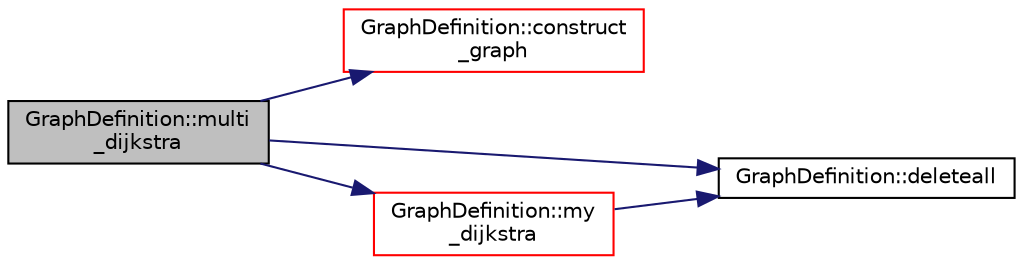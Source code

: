 digraph "GraphDefinition::multi_dijkstra"
{
  edge [fontname="Helvetica",fontsize="10",labelfontname="Helvetica",labelfontsize="10"];
  node [fontname="Helvetica",fontsize="10",shape=record];
  rankdir="LR";
  Node1 [label="GraphDefinition::multi\l_dijkstra",height=0.2,width=0.4,color="black", fillcolor="grey75", style="filled" fontcolor="black"];
  Node1 -> Node2 [color="midnightblue",fontsize="10",style="solid",fontname="Helvetica"];
  Node2 [label="GraphDefinition::construct\l_graph",height=0.2,width=0.4,color="red", fillcolor="white", style="filled",URL="$classGraphDefinition.html#a1aa3daf43141bf0ad05ed930b3442e50"];
  Node1 -> Node3 [color="midnightblue",fontsize="10",style="solid",fontname="Helvetica"];
  Node3 [label="GraphDefinition::deleteall",height=0.2,width=0.4,color="black", fillcolor="white", style="filled",URL="$classGraphDefinition.html#af4332db6712526c0107fccec9b0bfe28"];
  Node1 -> Node4 [color="midnightblue",fontsize="10",style="solid",fontname="Helvetica"];
  Node4 [label="GraphDefinition::my\l_dijkstra",height=0.2,width=0.4,color="red", fillcolor="white", style="filled",URL="$classGraphDefinition.html#add1e17a19370022849bc5fa0a0a993c7"];
  Node4 -> Node3 [color="midnightblue",fontsize="10",style="solid",fontname="Helvetica"];
}
